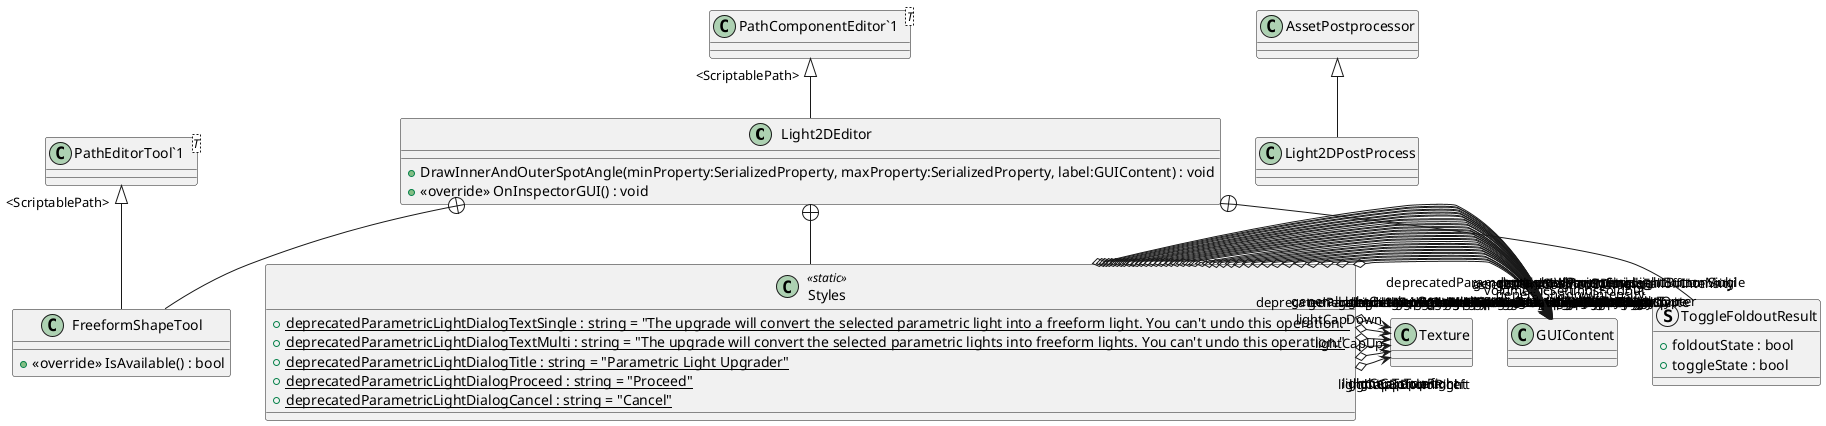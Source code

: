 @startuml
class Light2DEditor {
    + DrawInnerAndOuterSpotAngle(minProperty:SerializedProperty, maxProperty:SerializedProperty, label:GUIContent) : void
    + <<override>> OnInspectorGUI() : void
}
class Light2DPostProcess {
}
class "PathComponentEditor`1"<T> {
}
class FreeformShapeTool {
    + <<override>> IsAvailable() : bool
}
struct ToggleFoldoutResult {
    + foldoutState : bool
    + toggleState : bool
}
class Styles <<static>> {
    + {static} deprecatedParametricLightDialogTextSingle : string = "The upgrade will convert the selected parametric light into a freeform light. You can't undo this operation."
    + {static} deprecatedParametricLightDialogTextMulti : string = "The upgrade will convert the selected parametric lights into freeform lights. You can't undo this operation."
    + {static} deprecatedParametricLightDialogTitle : string = "Parametric Light Upgrader"
    + {static} deprecatedParametricLightDialogProceed : string = "Proceed"
    + {static} deprecatedParametricLightDialogCancel : string = "Cancel"
}
class "PathEditorTool`1"<T> {
}
"PathComponentEditor`1" "<ScriptablePath>" <|-- Light2DEditor
AssetPostprocessor <|-- Light2DPostProcess
Light2DEditor +-- FreeformShapeTool
"PathEditorTool`1" "<ScriptablePath>" <|-- FreeformShapeTool
Light2DEditor +-- ToggleFoldoutResult
Light2DEditor +-- Styles
Styles o-> "InnerOuterSpotAngle" GUIContent
Styles o-> "lightCapTopRight" Texture
Styles o-> "lightCapTopLeft" Texture
Styles o-> "lightCapBottomLeft" Texture
Styles o-> "lightCapBottomRight" Texture
Styles o-> "lightCapUp" Texture
Styles o-> "lightCapDown" Texture
Styles o-> "lightTypeFreeform" GUIContent
Styles o-> "lightTypeSprite" GUIContent
Styles o-> "lightTypePoint" GUIContent
Styles o-> "lightTypeGlobal" GUIContent
Styles o-> "blendingSettingsFoldout" GUIContent
Styles o-> "shadowsSettingsFoldout" GUIContent
Styles o-> "volumetricSettingsFoldout" GUIContent
Styles o-> "normalMapsSettingsFoldout" GUIContent
Styles o-> "generalLightType" GUIContent
Styles o-> "generalFalloffSize" GUIContent
Styles o-> "generalFalloffIntensity" GUIContent
Styles o-> "generalLightColor" GUIContent
Styles o-> "generalLightIntensity" GUIContent
Styles o-> "generalVolumeIntensity" GUIContent
Styles o-> "generalBlendStyle" GUIContent
Styles o-> "generalLightOverlapOperation" GUIContent
Styles o-> "generalLightOrder" GUIContent
Styles o-> "generalShadowIntensity" GUIContent
Styles o-> "generalShadowSoftness" GUIContent
Styles o-> "generalShadowSoftnessFalloffIntensity" GUIContent
Styles o-> "generalShadowVolumeIntensity" GUIContent
Styles o-> "generalSortingLayerPrefixLabel" GUIContent
Styles o-> "generalLightNoLightEnabled" GUIContent
Styles o-> "generalNormalMapZDistance" GUIContent
Styles o-> "generalNormalMapLightQuality" GUIContent
Styles o-> "pointLightRadius" GUIContent
Styles o-> "pointLightInner" GUIContent
Styles o-> "pointLightOuter" GUIContent
Styles o-> "pointLightSprite" GUIContent
Styles o-> "shapeLightSprite" GUIContent
Styles o-> "deprecatedParametricLightWarningSingle" GUIContent
Styles o-> "deprecatedParametricLightWarningMulti" GUIContent
Styles o-> "deprecatedParametricLightInstructions" GUIContent
Styles o-> "deprecatedParametricLightButtonSingle" GUIContent
Styles o-> "deprecatedParametricLightButtonMulti" GUIContent
Styles o-> "renderPipelineUnassignedWarning" GUIContent
Styles o-> "asset2DUnassignedWarning" GUIContent
@enduml
